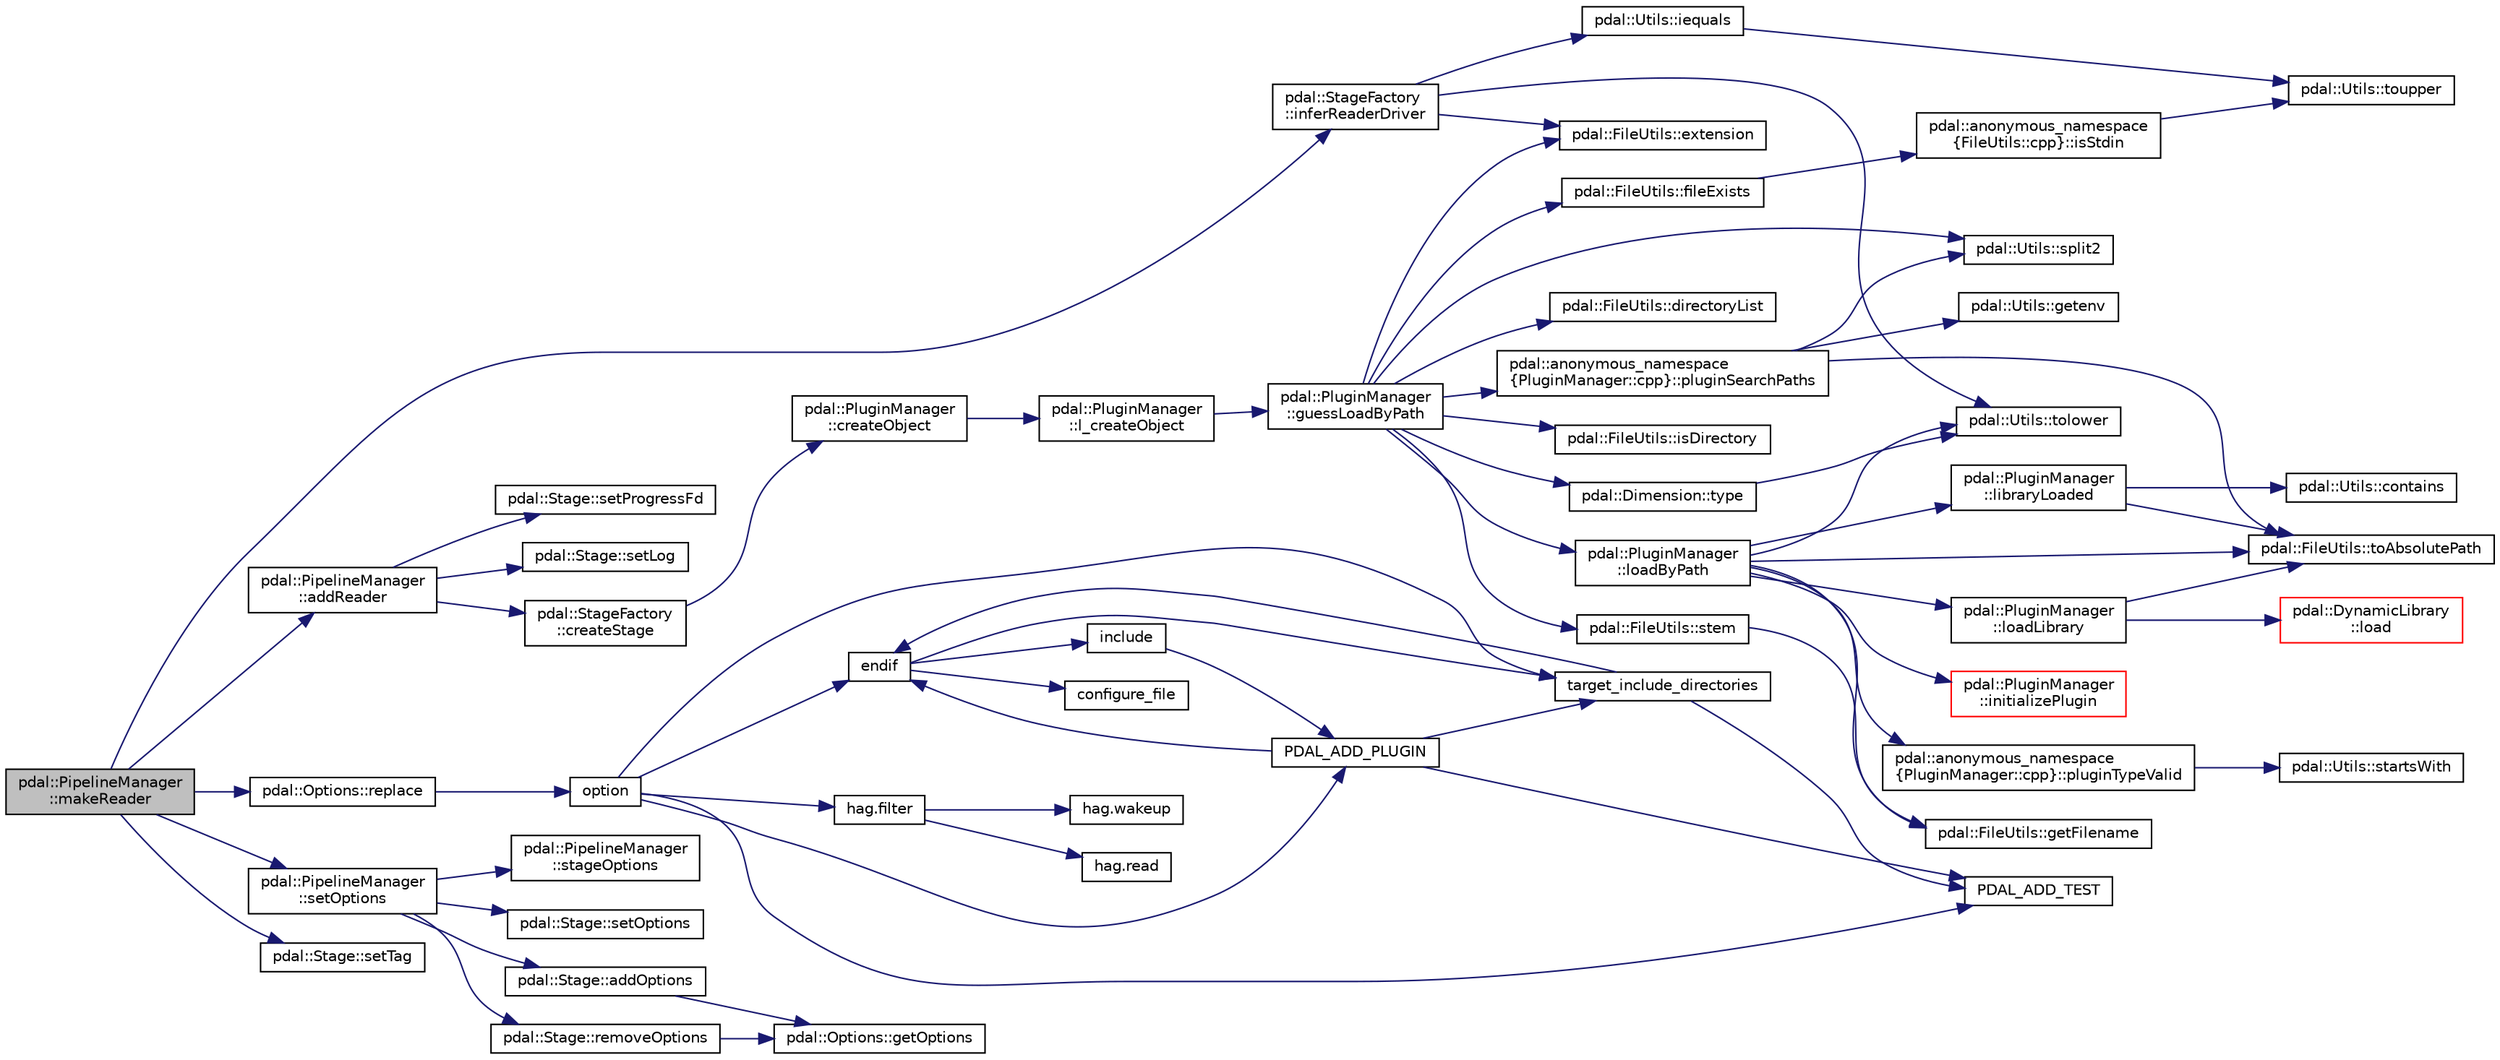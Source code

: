 digraph "pdal::PipelineManager::makeReader"
{
  edge [fontname="Helvetica",fontsize="10",labelfontname="Helvetica",labelfontsize="10"];
  node [fontname="Helvetica",fontsize="10",shape=record];
  rankdir="LR";
  Node1 [label="pdal::PipelineManager\l::makeReader",height=0.2,width=0.4,color="black", fillcolor="grey75", style="filled", fontcolor="black"];
  Node1 -> Node2 [color="midnightblue",fontsize="10",style="solid",fontname="Helvetica"];
  Node2 [label="pdal::PipelineManager\l::addReader",height=0.2,width=0.4,color="black", fillcolor="white", style="filled",URL="$classpdal_1_1PipelineManager.html#ac06522a7da0c1dbe787701a6abbe0f96"];
  Node2 -> Node3 [color="midnightblue",fontsize="10",style="solid",fontname="Helvetica"];
  Node3 [label="pdal::StageFactory\l::createStage",height=0.2,width=0.4,color="black", fillcolor="white", style="filled",URL="$classpdal_1_1StageFactory.html#ac23b3763b84750594c834ec6ea27e334"];
  Node3 -> Node4 [color="midnightblue",fontsize="10",style="solid",fontname="Helvetica"];
  Node4 [label="pdal::PluginManager\l::createObject",height=0.2,width=0.4,color="black", fillcolor="white", style="filled",URL="$classpdal_1_1PluginManager.html#a70e78b2649f28e266ec11b7a9e183af9"];
  Node4 -> Node5 [color="midnightblue",fontsize="10",style="solid",fontname="Helvetica"];
  Node5 [label="pdal::PluginManager\l::l_createObject",height=0.2,width=0.4,color="black", fillcolor="white", style="filled",URL="$classpdal_1_1PluginManager.html#a1d74a4219bdf2592c026084e0aa3809a"];
  Node5 -> Node6 [color="midnightblue",fontsize="10",style="solid",fontname="Helvetica"];
  Node6 [label="pdal::PluginManager\l::guessLoadByPath",height=0.2,width=0.4,color="black", fillcolor="white", style="filled",URL="$classpdal_1_1PluginManager.html#a4b104d8173aec62bcd3745ddee7aa3d5"];
  Node6 -> Node7 [color="midnightblue",fontsize="10",style="solid",fontname="Helvetica"];
  Node7 [label="pdal::Utils::split2",height=0.2,width=0.4,color="black", fillcolor="white", style="filled",URL="$namespacepdal_1_1Utils.html#a6ae33c6d7b4eb4bcae6ec17fb8cc04fc"];
  Node6 -> Node8 [color="midnightblue",fontsize="10",style="solid",fontname="Helvetica"];
  Node8 [label="pdal::anonymous_namespace\l\{PluginManager::cpp\}::pluginSearchPaths",height=0.2,width=0.4,color="black", fillcolor="white", style="filled",URL="$namespacepdal_1_1anonymous__namespace_02PluginManager_8cpp_03.html#a1fdbb485623dfdef1f484e665ffe43fe"];
  Node8 -> Node9 [color="midnightblue",fontsize="10",style="solid",fontname="Helvetica"];
  Node9 [label="pdal::Utils::getenv",height=0.2,width=0.4,color="black", fillcolor="white", style="filled",URL="$namespacepdal_1_1Utils.html#a280847d8a85057a3cfe513abec5c6527"];
  Node8 -> Node7 [color="midnightblue",fontsize="10",style="solid",fontname="Helvetica"];
  Node8 -> Node10 [color="midnightblue",fontsize="10",style="solid",fontname="Helvetica"];
  Node10 [label="pdal::FileUtils::toAbsolutePath",height=0.2,width=0.4,color="black", fillcolor="white", style="filled",URL="$namespacepdal_1_1FileUtils.html#a538c47da3e98daa37d68b568ca849ac9"];
  Node6 -> Node11 [color="midnightblue",fontsize="10",style="solid",fontname="Helvetica"];
  Node11 [label="pdal::FileUtils::fileExists",height=0.2,width=0.4,color="black", fillcolor="white", style="filled",URL="$namespacepdal_1_1FileUtils.html#ae2b8f1ddc38b0033b685a0bde6106ba1"];
  Node11 -> Node12 [color="midnightblue",fontsize="10",style="solid",fontname="Helvetica"];
  Node12 [label="pdal::anonymous_namespace\l\{FileUtils::cpp\}::isStdin",height=0.2,width=0.4,color="black", fillcolor="white", style="filled",URL="$namespacepdal_1_1anonymous__namespace_02FileUtils_8cpp_03.html#a813a530ad72d50f747643f1bb996cacf"];
  Node12 -> Node13 [color="midnightblue",fontsize="10",style="solid",fontname="Helvetica"];
  Node13 [label="pdal::Utils::toupper",height=0.2,width=0.4,color="black", fillcolor="white", style="filled",URL="$namespacepdal_1_1Utils.html#a28e3e2faff94b20f9908e77bc54ed983"];
  Node6 -> Node14 [color="midnightblue",fontsize="10",style="solid",fontname="Helvetica"];
  Node14 [label="pdal::FileUtils::isDirectory",height=0.2,width=0.4,color="black", fillcolor="white", style="filled",URL="$namespacepdal_1_1FileUtils.html#acfbe324737d031ab2650a56c6d50c776"];
  Node6 -> Node15 [color="midnightblue",fontsize="10",style="solid",fontname="Helvetica"];
  Node15 [label="pdal::FileUtils::directoryList",height=0.2,width=0.4,color="black", fillcolor="white", style="filled",URL="$namespacepdal_1_1FileUtils.html#af4165597419cf00a2ff9cea447ea6c33"];
  Node6 -> Node16 [color="midnightblue",fontsize="10",style="solid",fontname="Helvetica"];
  Node16 [label="pdal::FileUtils::extension",height=0.2,width=0.4,color="black", fillcolor="white", style="filled",URL="$namespacepdal_1_1FileUtils.html#ae3c153961947c766ab18099f7ef71fc1"];
  Node6 -> Node17 [color="midnightblue",fontsize="10",style="solid",fontname="Helvetica"];
  Node17 [label="pdal::FileUtils::stem",height=0.2,width=0.4,color="black", fillcolor="white", style="filled",URL="$namespacepdal_1_1FileUtils.html#a3bdadae2f0ef6896942c02e9a9c81e00"];
  Node17 -> Node18 [color="midnightblue",fontsize="10",style="solid",fontname="Helvetica"];
  Node18 [label="pdal::FileUtils::getFilename",height=0.2,width=0.4,color="black", fillcolor="white", style="filled",URL="$namespacepdal_1_1FileUtils.html#a0d150fac3c099a0646763f1b862cac73"];
  Node6 -> Node19 [color="midnightblue",fontsize="10",style="solid",fontname="Helvetica"];
  Node19 [label="pdal::Dimension::type",height=0.2,width=0.4,color="black", fillcolor="white", style="filled",URL="$namespacepdal_1_1Dimension.html#a880d689fed54aa3ded6f88c9e058c5d2"];
  Node19 -> Node20 [color="midnightblue",fontsize="10",style="solid",fontname="Helvetica"];
  Node20 [label="pdal::Utils::tolower",height=0.2,width=0.4,color="black", fillcolor="white", style="filled",URL="$namespacepdal_1_1Utils.html#a5268937cf695835e55392f752dc02cb2"];
  Node6 -> Node21 [color="midnightblue",fontsize="10",style="solid",fontname="Helvetica"];
  Node21 [label="pdal::PluginManager\l::loadByPath",height=0.2,width=0.4,color="black", fillcolor="white", style="filled",URL="$classpdal_1_1PluginManager.html#a3344bf0a8d35b309b26cb23ae5fa3579"];
  Node21 -> Node20 [color="midnightblue",fontsize="10",style="solid",fontname="Helvetica"];
  Node21 -> Node18 [color="midnightblue",fontsize="10",style="solid",fontname="Helvetica"];
  Node21 -> Node22 [color="midnightblue",fontsize="10",style="solid",fontname="Helvetica"];
  Node22 [label="pdal::anonymous_namespace\l\{PluginManager::cpp\}::pluginTypeValid",height=0.2,width=0.4,color="black", fillcolor="white", style="filled",URL="$namespacepdal_1_1anonymous__namespace_02PluginManager_8cpp_03.html#a96b6f972ce14621acdc2ef6579cab857"];
  Node22 -> Node23 [color="midnightblue",fontsize="10",style="solid",fontname="Helvetica"];
  Node23 [label="pdal::Utils::startsWith",height=0.2,width=0.4,color="black", fillcolor="white", style="filled",URL="$namespacepdal_1_1Utils.html#a28e27948fb8a4c1d958783d8a53bd784"];
  Node21 -> Node24 [color="midnightblue",fontsize="10",style="solid",fontname="Helvetica"];
  Node24 [label="pdal::PluginManager\l::libraryLoaded",height=0.2,width=0.4,color="black", fillcolor="white", style="filled",URL="$classpdal_1_1PluginManager.html#a05f55dd74e4883b9a8bca6ebbadda5bd"];
  Node24 -> Node10 [color="midnightblue",fontsize="10",style="solid",fontname="Helvetica"];
  Node24 -> Node25 [color="midnightblue",fontsize="10",style="solid",fontname="Helvetica"];
  Node25 [label="pdal::Utils::contains",height=0.2,width=0.4,color="black", fillcolor="white", style="filled",URL="$namespacepdal_1_1Utils.html#a3e140e4c0c21d020c56c0b8d58b8cb5b"];
  Node21 -> Node10 [color="midnightblue",fontsize="10",style="solid",fontname="Helvetica"];
  Node21 -> Node26 [color="midnightblue",fontsize="10",style="solid",fontname="Helvetica"];
  Node26 [label="pdal::PluginManager\l::loadLibrary",height=0.2,width=0.4,color="black", fillcolor="white", style="filled",URL="$classpdal_1_1PluginManager.html#a37dc2ebab8261695d3d42038046cd5e4"];
  Node26 -> Node27 [color="midnightblue",fontsize="10",style="solid",fontname="Helvetica"];
  Node27 [label="pdal::DynamicLibrary\l::load",height=0.2,width=0.4,color="red", fillcolor="white", style="filled",URL="$classpdal_1_1DynamicLibrary.html#afa96ce1595f15fb125e13c827902f030"];
  Node26 -> Node10 [color="midnightblue",fontsize="10",style="solid",fontname="Helvetica"];
  Node21 -> Node28 [color="midnightblue",fontsize="10",style="solid",fontname="Helvetica"];
  Node28 [label="pdal::PluginManager\l::initializePlugin",height=0.2,width=0.4,color="red", fillcolor="white", style="filled",URL="$classpdal_1_1PluginManager.html#ae9e94964092e0fdb6be63484e5e69e9f"];
  Node2 -> Node29 [color="midnightblue",fontsize="10",style="solid",fontname="Helvetica"];
  Node29 [label="pdal::Stage::setLog",height=0.2,width=0.4,color="black", fillcolor="white", style="filled",URL="$classpdal_1_1Stage.html#ad70b59db94921fc309a13955d3330c2d"];
  Node2 -> Node30 [color="midnightblue",fontsize="10",style="solid",fontname="Helvetica"];
  Node30 [label="pdal::Stage::setProgressFd",height=0.2,width=0.4,color="black", fillcolor="white", style="filled",URL="$classpdal_1_1Stage.html#a714dfe1f3b91fd41afe8146d94759b29"];
  Node1 -> Node31 [color="midnightblue",fontsize="10",style="solid",fontname="Helvetica"];
  Node31 [label="pdal::StageFactory\l::inferReaderDriver",height=0.2,width=0.4,color="black", fillcolor="white", style="filled",URL="$classpdal_1_1StageFactory.html#a51af2cb785aed67c13262ba2a87f3adf"];
  Node31 -> Node32 [color="midnightblue",fontsize="10",style="solid",fontname="Helvetica"];
  Node32 [label="pdal::Utils::iequals",height=0.2,width=0.4,color="black", fillcolor="white", style="filled",URL="$namespacepdal_1_1Utils.html#acb34cb790a22dbce1a05582ba4917566"];
  Node32 -> Node13 [color="midnightblue",fontsize="10",style="solid",fontname="Helvetica"];
  Node31 -> Node16 [color="midnightblue",fontsize="10",style="solid",fontname="Helvetica"];
  Node31 -> Node20 [color="midnightblue",fontsize="10",style="solid",fontname="Helvetica"];
  Node1 -> Node33 [color="midnightblue",fontsize="10",style="solid",fontname="Helvetica"];
  Node33 [label="pdal::Options::replace",height=0.2,width=0.4,color="black", fillcolor="white", style="filled",URL="$classpdal_1_1Options.html#ac68182ff4da939a6896f9cbb2fc0dd90"];
  Node33 -> Node34 [color="midnightblue",fontsize="10",style="solid",fontname="Helvetica"];
  Node34 [label="option",height=0.2,width=0.4,color="black", fillcolor="white", style="filled",URL="$plugins_2cpd_2CMakeLists_8txt.html#a07f071e11fd317756f94ff028b629ebf"];
  Node34 -> Node35 [color="midnightblue",fontsize="10",style="solid",fontname="Helvetica"];
  Node35 [label="endif",height=0.2,width=0.4,color="black", fillcolor="white", style="filled",URL="$apps_2CMakeLists_8txt.html#a95003200affb100d1d71069d001d318c"];
  Node35 -> Node36 [color="midnightblue",fontsize="10",style="solid",fontname="Helvetica"];
  Node36 [label="configure_file",height=0.2,width=0.4,color="black", fillcolor="white", style="filled",URL="$test_2unit_2CMakeLists_8txt.html#ab08ac1136c19e320931be30a4ff4d593"];
  Node35 -> Node37 [color="midnightblue",fontsize="10",style="solid",fontname="Helvetica"];
  Node37 [label="include",height=0.2,width=0.4,color="black", fillcolor="white", style="filled",URL="$plugins_2geowave_2CMakeLists_8txt.html#a40f7f560816321b423ccda46740e1b80"];
  Node37 -> Node38 [color="midnightblue",fontsize="10",style="solid",fontname="Helvetica"];
  Node38 [label="PDAL_ADD_PLUGIN",height=0.2,width=0.4,color="black", fillcolor="white", style="filled",URL="$plugins_2sqlite_2CMakeLists_8txt.html#ae13dd749ac3c6bc0aacc152ad068c9cf"];
  Node38 -> Node35 [color="midnightblue",fontsize="10",style="solid",fontname="Helvetica"];
  Node38 -> Node39 [color="midnightblue",fontsize="10",style="solid",fontname="Helvetica"];
  Node39 [label="PDAL_ADD_TEST",height=0.2,width=0.4,color="black", fillcolor="white", style="filled",URL="$plugins_2pgpointcloud_2CMakeLists_8txt.html#aea33ba9daf1f5c8561730ee98d4f613c"];
  Node38 -> Node40 [color="midnightblue",fontsize="10",style="solid",fontname="Helvetica"];
  Node40 [label="target_include_directories",height=0.2,width=0.4,color="black", fillcolor="white", style="filled",URL="$plugins_2greyhound_2CMakeLists_8txt.html#aaf2c36d971af3676acf24962f41e8fce"];
  Node40 -> Node35 [color="midnightblue",fontsize="10",style="solid",fontname="Helvetica"];
  Node40 -> Node39 [color="midnightblue",fontsize="10",style="solid",fontname="Helvetica"];
  Node35 -> Node40 [color="midnightblue",fontsize="10",style="solid",fontname="Helvetica"];
  Node34 -> Node41 [color="midnightblue",fontsize="10",style="solid",fontname="Helvetica"];
  Node41 [label="hag.filter",height=0.2,width=0.4,color="black", fillcolor="white", style="filled",URL="$namespacehag.html#a39becb5458bcac317093e468da1639be"];
  Node41 -> Node42 [color="midnightblue",fontsize="10",style="solid",fontname="Helvetica"];
  Node42 [label="hag.read",height=0.2,width=0.4,color="black", fillcolor="white", style="filled",URL="$namespacehag.html#acad63bbd5fdda01bf56ff6aae70a0192"];
  Node41 -> Node43 [color="midnightblue",fontsize="10",style="solid",fontname="Helvetica"];
  Node43 [label="hag.wakeup",height=0.2,width=0.4,color="black", fillcolor="white", style="filled",URL="$namespacehag.html#aee422d0ebdb1730554711d82498e54c3"];
  Node34 -> Node38 [color="midnightblue",fontsize="10",style="solid",fontname="Helvetica"];
  Node34 -> Node39 [color="midnightblue",fontsize="10",style="solid",fontname="Helvetica"];
  Node34 -> Node40 [color="midnightblue",fontsize="10",style="solid",fontname="Helvetica"];
  Node1 -> Node44 [color="midnightblue",fontsize="10",style="solid",fontname="Helvetica"];
  Node44 [label="pdal::PipelineManager\l::setOptions",height=0.2,width=0.4,color="black", fillcolor="white", style="filled",URL="$classpdal_1_1PipelineManager.html#a94d8a870db9447df03ffbc4f24fa1d22"];
  Node44 -> Node45 [color="midnightblue",fontsize="10",style="solid",fontname="Helvetica"];
  Node45 [label="pdal::Stage::setOptions",height=0.2,width=0.4,color="black", fillcolor="white", style="filled",URL="$classpdal_1_1Stage.html#acb2434df20f371f1fec9577de3cf0046"];
  Node44 -> Node46 [color="midnightblue",fontsize="10",style="solid",fontname="Helvetica"];
  Node46 [label="pdal::Stage::removeOptions",height=0.2,width=0.4,color="black", fillcolor="white", style="filled",URL="$classpdal_1_1Stage.html#ab1fa73224209557248ed896eae7a1f4d"];
  Node46 -> Node47 [color="midnightblue",fontsize="10",style="solid",fontname="Helvetica"];
  Node47 [label="pdal::Options::getOptions",height=0.2,width=0.4,color="black", fillcolor="white", style="filled",URL="$classpdal_1_1Options.html#a9db7862d4f1e54669fd88d8a0284c247"];
  Node44 -> Node48 [color="midnightblue",fontsize="10",style="solid",fontname="Helvetica"];
  Node48 [label="pdal::Stage::addOptions",height=0.2,width=0.4,color="black", fillcolor="white", style="filled",URL="$classpdal_1_1Stage.html#ace3043bc318e31d6d88a296c0a8cf62b"];
  Node48 -> Node47 [color="midnightblue",fontsize="10",style="solid",fontname="Helvetica"];
  Node44 -> Node49 [color="midnightblue",fontsize="10",style="solid",fontname="Helvetica"];
  Node49 [label="pdal::PipelineManager\l::stageOptions",height=0.2,width=0.4,color="black", fillcolor="white", style="filled",URL="$classpdal_1_1PipelineManager.html#ace2121baba26bb17c43438584e7d2db2"];
  Node1 -> Node50 [color="midnightblue",fontsize="10",style="solid",fontname="Helvetica"];
  Node50 [label="pdal::Stage::setTag",height=0.2,width=0.4,color="black", fillcolor="white", style="filled",URL="$classpdal_1_1Stage.html#a49584fa79b06e1ddb18a6bc837e6b6d8"];
}
